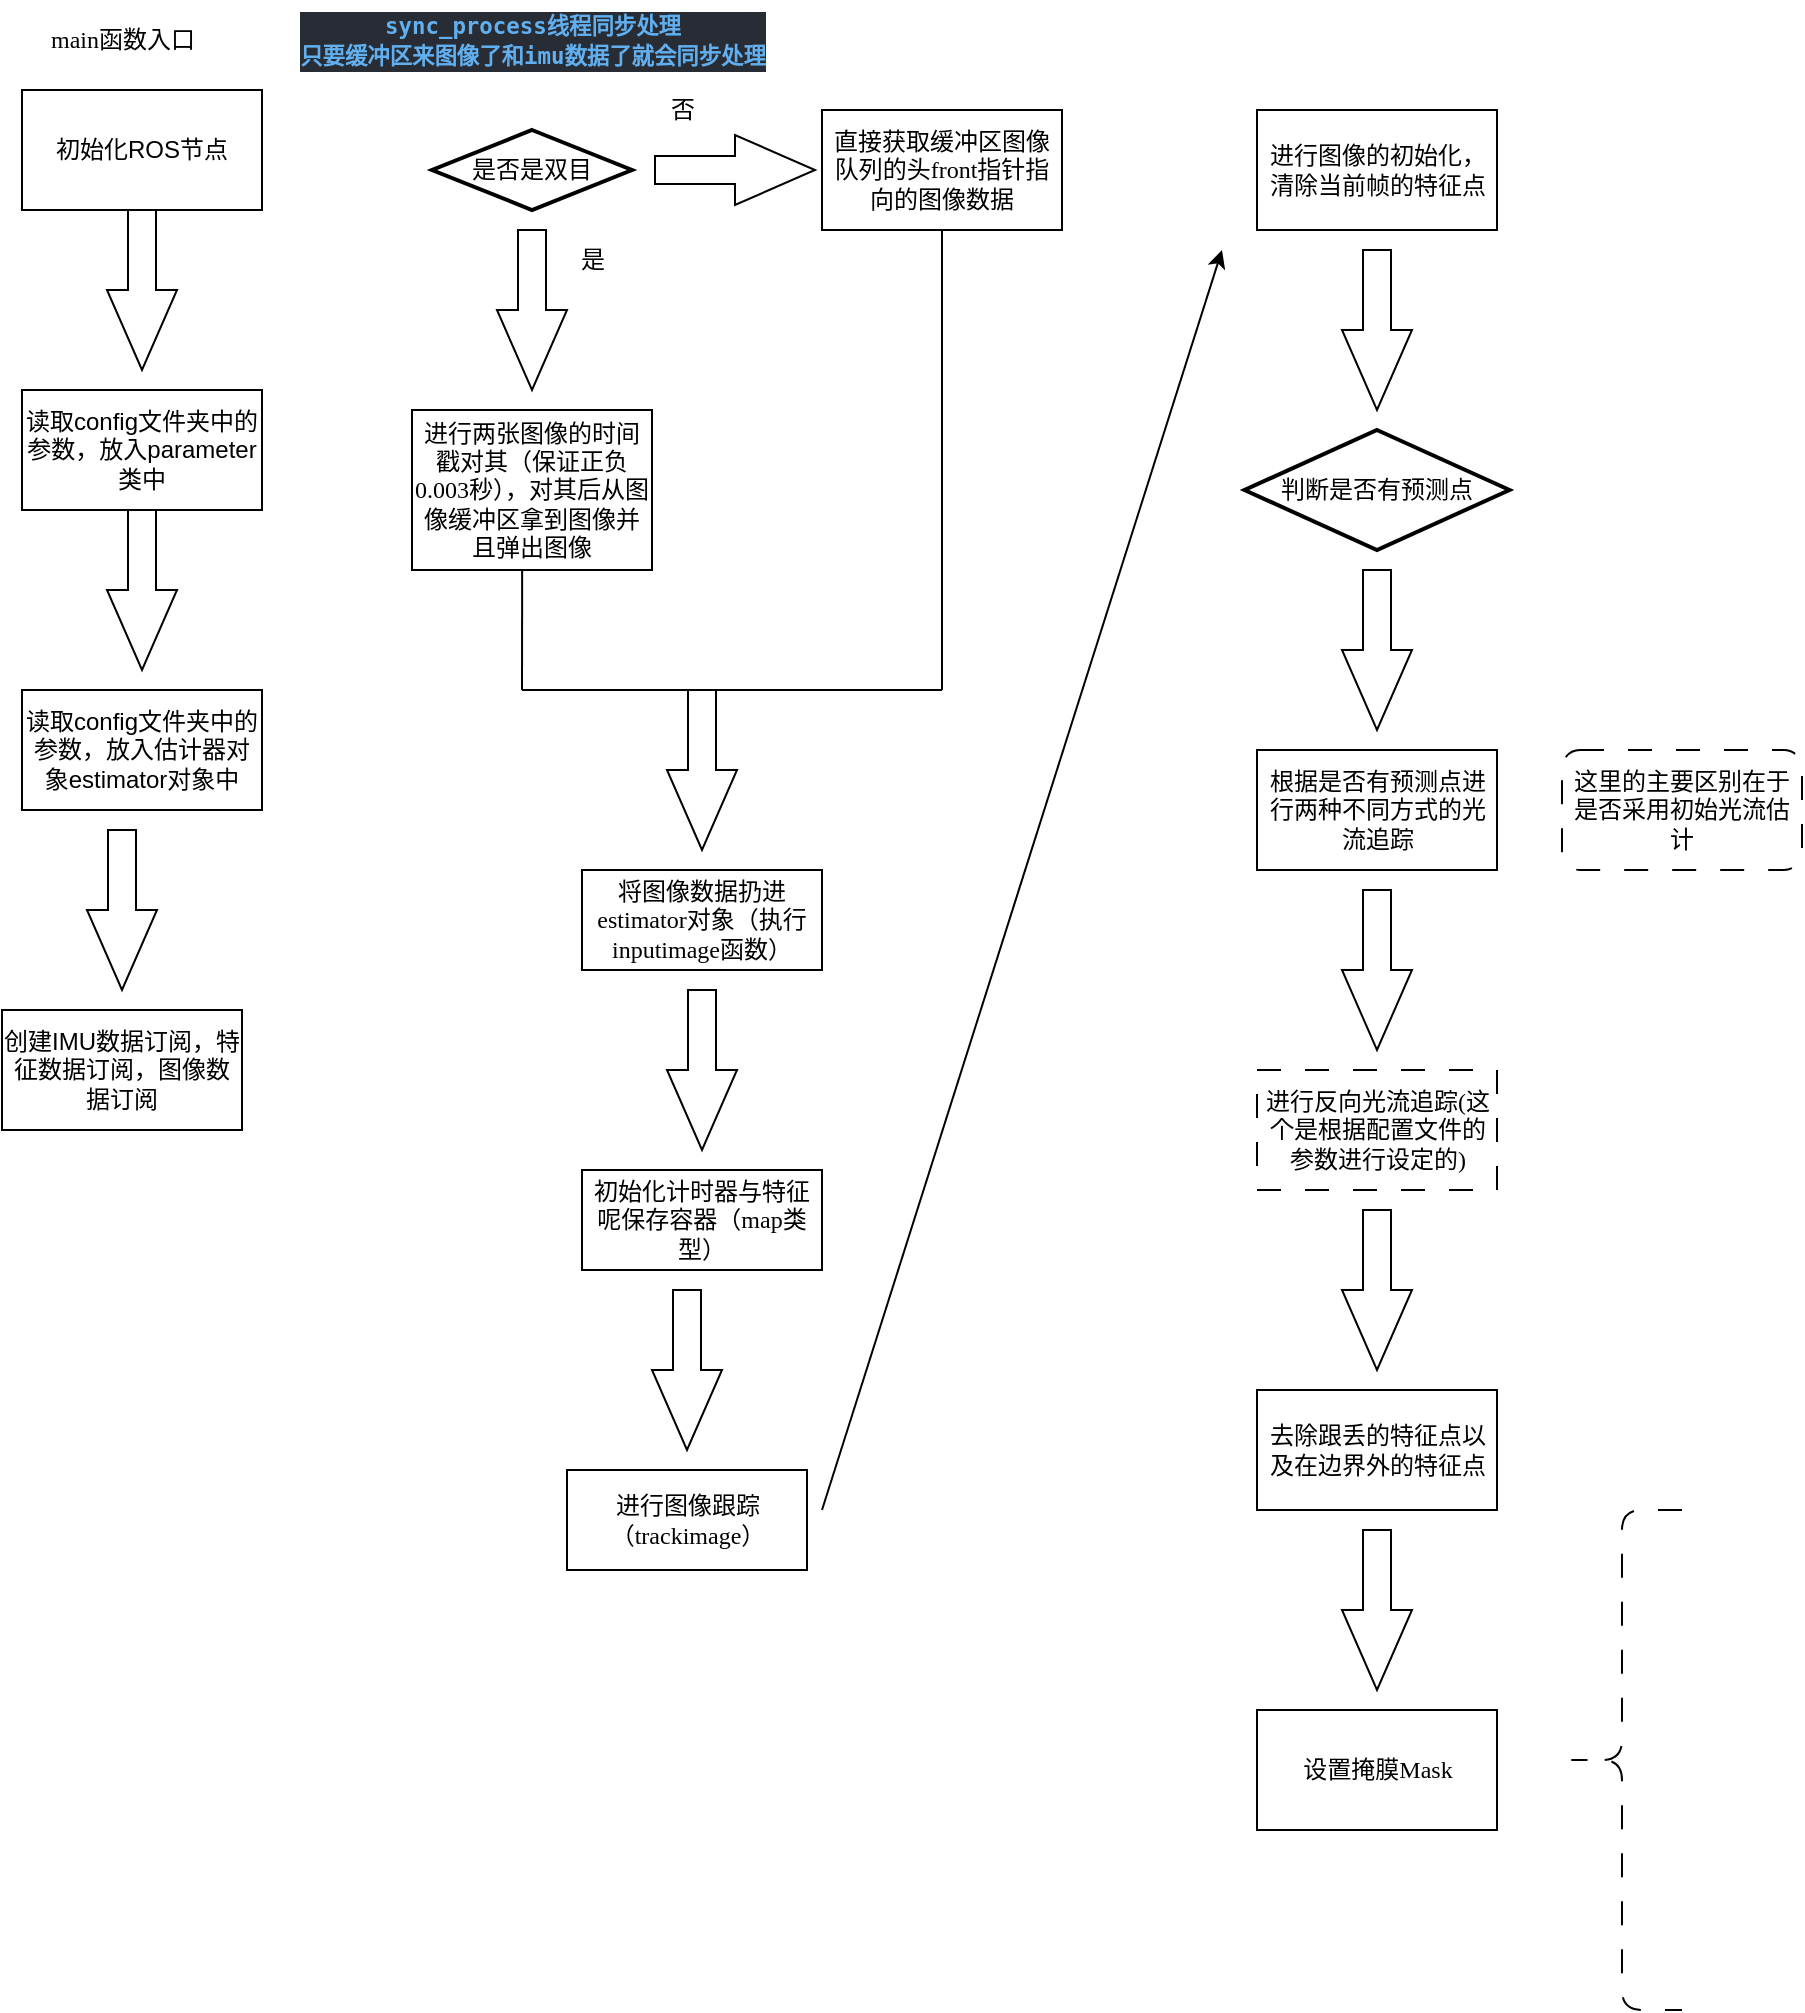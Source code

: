 <mxfile>
    <diagram id="W_fYMVlUyPx3CGEZncxc" name="第 1 页">
        <mxGraphModel dx="464" dy="481" grid="1" gridSize="10" guides="1" tooltips="1" connect="1" arrows="1" fold="1" page="1" pageScale="1" pageWidth="827" pageHeight="1169" math="0" shadow="0">
            <root>
                <mxCell id="0"/>
                <mxCell id="1" parent="0"/>
                <mxCell id="2" value="初始化ROS节点" style="rounded=0;whiteSpace=wrap;html=1;" vertex="1" parent="1">
                    <mxGeometry x="40" y="60" width="120" height="60" as="geometry"/>
                </mxCell>
                <mxCell id="3" value="&lt;font face=&quot;Lucida Console&quot;&gt;main函数入口&lt;/font&gt;" style="text;html=1;align=center;verticalAlign=middle;resizable=0;points=[];autosize=1;strokeColor=none;fillColor=none;" vertex="1" parent="1">
                    <mxGeometry x="40" y="20" width="100" height="30" as="geometry"/>
                </mxCell>
                <mxCell id="4" value="" style="html=1;shadow=0;dashed=0;align=center;verticalAlign=middle;shape=mxgraph.arrows2.arrow;dy=0.6;dx=40;direction=south;notch=0;fontFamily=Times New Roman;" vertex="1" parent="1">
                    <mxGeometry x="82.5" y="120" width="35" height="80" as="geometry"/>
                </mxCell>
                <mxCell id="5" value="读取config文件夹中的参数，放入parameter类中" style="rounded=0;whiteSpace=wrap;html=1;" vertex="1" parent="1">
                    <mxGeometry x="40" y="210" width="120" height="60" as="geometry"/>
                </mxCell>
                <mxCell id="6" value="" style="html=1;shadow=0;dashed=0;align=center;verticalAlign=middle;shape=mxgraph.arrows2.arrow;dy=0.6;dx=40;direction=south;notch=0;fontFamily=Times New Roman;" vertex="1" parent="1">
                    <mxGeometry x="82.5" y="270" width="35" height="80" as="geometry"/>
                </mxCell>
                <mxCell id="7" value="读取config文件夹中的参数，放入估计器对象estimator对象中" style="rounded=0;whiteSpace=wrap;html=1;" vertex="1" parent="1">
                    <mxGeometry x="40" y="360" width="120" height="60" as="geometry"/>
                </mxCell>
                <mxCell id="8" value="" style="html=1;shadow=0;dashed=0;align=center;verticalAlign=middle;shape=mxgraph.arrows2.arrow;dy=0.6;dx=40;direction=south;notch=0;fontFamily=Times New Roman;" vertex="1" parent="1">
                    <mxGeometry x="72.5" y="430" width="35" height="80" as="geometry"/>
                </mxCell>
                <mxCell id="9" value="创建IMU数据订阅，特征数据订阅，图像数据订阅" style="rounded=0;whiteSpace=wrap;html=1;" vertex="1" parent="1">
                    <mxGeometry x="30" y="520" width="120" height="60" as="geometry"/>
                </mxCell>
                <mxCell id="10" value="&lt;div style=&quot;color: rgb(171, 178, 191); background-color: rgb(40, 44, 52); font-family: &amp;quot;Droid Sans Mono&amp;quot;, &amp;quot;monospace&amp;quot;, monospace; font-size: 11.2px; line-height: 15px;&quot;&gt;&lt;span style=&quot;color: #61afef;font-weight: bold;&quot;&gt;sync_process线程同步处理&lt;/span&gt;&lt;/div&gt;&lt;div style=&quot;color: rgb(171, 178, 191); background-color: rgb(40, 44, 52); font-family: &amp;quot;Droid Sans Mono&amp;quot;, &amp;quot;monospace&amp;quot;, monospace; font-size: 11.2px; line-height: 15px;&quot;&gt;&lt;span style=&quot;color: #61afef;font-weight: bold;&quot;&gt;只要缓冲区来图像了和imu数据了就会同步处理&lt;/span&gt;&lt;/div&gt;" style="text;html=1;align=center;verticalAlign=middle;resizable=0;points=[];autosize=1;strokeColor=none;fillColor=none;fontFamily=Times New Roman;" vertex="1" parent="1">
                    <mxGeometry x="165" y="15" width="260" height="40" as="geometry"/>
                </mxCell>
                <mxCell id="12" value="是否是双目" style="strokeWidth=2;html=1;shape=mxgraph.flowchart.decision;whiteSpace=wrap;fontFamily=Times New Roman;" vertex="1" parent="1">
                    <mxGeometry x="245" y="80" width="100" height="40" as="geometry"/>
                </mxCell>
                <mxCell id="13" value="" style="html=1;shadow=0;dashed=0;align=center;verticalAlign=middle;shape=mxgraph.arrows2.arrow;dy=0.6;dx=40;direction=south;notch=0;fontFamily=Times New Roman;" vertex="1" parent="1">
                    <mxGeometry x="277.5" y="130" width="35" height="80" as="geometry"/>
                </mxCell>
                <mxCell id="14" value="是" style="text;html=1;align=center;verticalAlign=middle;resizable=0;points=[];autosize=1;strokeColor=none;fillColor=none;fontFamily=Times New Roman;" vertex="1" parent="1">
                    <mxGeometry x="305" y="130" width="40" height="30" as="geometry"/>
                </mxCell>
                <mxCell id="15" value="" style="html=1;shadow=0;dashed=0;align=center;verticalAlign=middle;shape=mxgraph.arrows2.arrow;dy=0.6;dx=40;direction=south;notch=0;fontFamily=Times New Roman;rotation=-90;" vertex="1" parent="1">
                    <mxGeometry x="379" y="60" width="35" height="80" as="geometry"/>
                </mxCell>
                <mxCell id="16" value="否" style="text;html=1;align=center;verticalAlign=middle;resizable=0;points=[];autosize=1;strokeColor=none;fillColor=none;fontFamily=Times New Roman;" vertex="1" parent="1">
                    <mxGeometry x="350" y="55" width="40" height="30" as="geometry"/>
                </mxCell>
                <mxCell id="17" value="进行两张图像的时间戳对其（保证正负0.003秒），对其后从图像缓冲区拿到图像并且弹出图像" style="rounded=0;whiteSpace=wrap;html=1;fontFamily=Times New Roman;" vertex="1" parent="1">
                    <mxGeometry x="235" y="220" width="120" height="80" as="geometry"/>
                </mxCell>
                <mxCell id="18" value="直接获取缓冲区图像队列的头front指针指向的图像数据" style="rounded=0;whiteSpace=wrap;html=1;fontFamily=Times New Roman;" vertex="1" parent="1">
                    <mxGeometry x="440" y="70" width="120" height="60" as="geometry"/>
                </mxCell>
                <mxCell id="19" value="" style="endArrow=none;html=1;fontFamily=Times New Roman;" edge="1" parent="1">
                    <mxGeometry width="50" height="50" relative="1" as="geometry">
                        <mxPoint x="500" y="360" as="sourcePoint"/>
                        <mxPoint x="500" y="130" as="targetPoint"/>
                    </mxGeometry>
                </mxCell>
                <mxCell id="20" value="" style="endArrow=none;html=1;fontFamily=Times New Roman;entryX=0.459;entryY=1.007;entryDx=0;entryDy=0;entryPerimeter=0;" edge="1" parent="1" target="17">
                    <mxGeometry width="50" height="50" relative="1" as="geometry">
                        <mxPoint x="290" y="360" as="sourcePoint"/>
                        <mxPoint x="420" y="340" as="targetPoint"/>
                    </mxGeometry>
                </mxCell>
                <mxCell id="21" value="" style="endArrow=none;html=1;fontFamily=Times New Roman;" edge="1" parent="1">
                    <mxGeometry width="50" height="50" relative="1" as="geometry">
                        <mxPoint x="290" y="360" as="sourcePoint"/>
                        <mxPoint x="500" y="360" as="targetPoint"/>
                    </mxGeometry>
                </mxCell>
                <mxCell id="22" value="" style="html=1;shadow=0;dashed=0;align=center;verticalAlign=middle;shape=mxgraph.arrows2.arrow;dy=0.6;dx=40;direction=south;notch=0;fontFamily=Times New Roman;" vertex="1" parent="1">
                    <mxGeometry x="362.5" y="360" width="35" height="80" as="geometry"/>
                </mxCell>
                <mxCell id="23" value="将图像数据扔进estimator对象（执行inputimage函数）" style="rounded=0;whiteSpace=wrap;html=1;fontFamily=Times New Roman;" vertex="1" parent="1">
                    <mxGeometry x="320" y="450" width="120" height="50" as="geometry"/>
                </mxCell>
                <mxCell id="24" value="" style="html=1;shadow=0;dashed=0;align=center;verticalAlign=middle;shape=mxgraph.arrows2.arrow;dy=0.6;dx=40;direction=south;notch=0;fontFamily=Times New Roman;" vertex="1" parent="1">
                    <mxGeometry x="362.5" y="510" width="35" height="80" as="geometry"/>
                </mxCell>
                <mxCell id="25" value="初始化计时器与特征呢保存容器（map类型）" style="rounded=0;whiteSpace=wrap;html=1;fontFamily=Times New Roman;" vertex="1" parent="1">
                    <mxGeometry x="320" y="600" width="120" height="50" as="geometry"/>
                </mxCell>
                <mxCell id="26" value="" style="html=1;shadow=0;dashed=0;align=center;verticalAlign=middle;shape=mxgraph.arrows2.arrow;dy=0.6;dx=40;direction=south;notch=0;fontFamily=Times New Roman;" vertex="1" parent="1">
                    <mxGeometry x="355" y="660" width="35" height="80" as="geometry"/>
                </mxCell>
                <mxCell id="27" value="进行图像跟踪（trackimage）" style="rounded=0;whiteSpace=wrap;html=1;fontFamily=Times New Roman;" vertex="1" parent="1">
                    <mxGeometry x="312.5" y="750" width="120" height="50" as="geometry"/>
                </mxCell>
                <mxCell id="28" value="" style="endArrow=classic;html=1;fontFamily=Times New Roman;" edge="1" parent="1">
                    <mxGeometry width="50" height="50" relative="1" as="geometry">
                        <mxPoint x="440" y="770" as="sourcePoint"/>
                        <mxPoint x="640" y="140" as="targetPoint"/>
                    </mxGeometry>
                </mxCell>
                <mxCell id="29" value="根据是否有预测点进行两种不同方式的光流追踪" style="rounded=0;whiteSpace=wrap;html=1;fontFamily=Times New Roman;" vertex="1" parent="1">
                    <mxGeometry x="657.5" y="390" width="120" height="60" as="geometry"/>
                </mxCell>
                <mxCell id="30" value="判断是否有预测点" style="strokeWidth=2;html=1;shape=mxgraph.flowchart.decision;whiteSpace=wrap;fontFamily=Times New Roman;" vertex="1" parent="1">
                    <mxGeometry x="651.25" y="230" width="132.5" height="60" as="geometry"/>
                </mxCell>
                <mxCell id="31" value="" style="html=1;shadow=0;dashed=0;align=center;verticalAlign=middle;shape=mxgraph.arrows2.arrow;dy=0.6;dx=40;direction=south;notch=0;fontFamily=Times New Roman;" vertex="1" parent="1">
                    <mxGeometry x="700" y="140" width="35" height="80" as="geometry"/>
                </mxCell>
                <mxCell id="32" value="" style="html=1;shadow=0;dashed=0;align=center;verticalAlign=middle;shape=mxgraph.arrows2.arrow;dy=0.6;dx=40;direction=south;notch=0;fontFamily=Times New Roman;" vertex="1" parent="1">
                    <mxGeometry x="700" y="300" width="35" height="80" as="geometry"/>
                </mxCell>
                <mxCell id="33" value="进行反向光流追踪(这个是根据配置文件的参数进行设定的)" style="rounded=0;whiteSpace=wrap;html=1;fontFamily=Times New Roman;dashed=1;dashPattern=12 12;" vertex="1" parent="1">
                    <mxGeometry x="657.5" y="550" width="120" height="60" as="geometry"/>
                </mxCell>
                <mxCell id="34" value="" style="html=1;shadow=0;dashed=0;align=center;verticalAlign=middle;shape=mxgraph.arrows2.arrow;dy=0.6;dx=40;direction=south;notch=0;fontFamily=Times New Roman;" vertex="1" parent="1">
                    <mxGeometry x="700" y="460" width="35" height="80" as="geometry"/>
                </mxCell>
                <mxCell id="36" value="这里的主要区别在于是否采用初始光流估计" style="rounded=1;whiteSpace=wrap;html=1;dashed=1;dashPattern=12 12;fontFamily=Times New Roman;" vertex="1" parent="1">
                    <mxGeometry x="810" y="390" width="120" height="60" as="geometry"/>
                </mxCell>
                <mxCell id="37" value="进行图像的初始化，清除当前帧的特征点" style="rounded=0;whiteSpace=wrap;html=1;fontFamily=Times New Roman;" vertex="1" parent="1">
                    <mxGeometry x="657.5" y="70" width="120" height="60" as="geometry"/>
                </mxCell>
                <mxCell id="38" value="去除跟丢的特征点以及在边界外的特征点" style="rounded=0;whiteSpace=wrap;html=1;fontFamily=Times New Roman;" vertex="1" parent="1">
                    <mxGeometry x="657.5" y="710" width="120" height="60" as="geometry"/>
                </mxCell>
                <mxCell id="39" value="" style="html=1;shadow=0;dashed=0;align=center;verticalAlign=middle;shape=mxgraph.arrows2.arrow;dy=0.6;dx=40;direction=south;notch=0;fontFamily=Times New Roman;" vertex="1" parent="1">
                    <mxGeometry x="700" y="780" width="35" height="80" as="geometry"/>
                </mxCell>
                <mxCell id="40" value="" style="html=1;shadow=0;dashed=0;align=center;verticalAlign=middle;shape=mxgraph.arrows2.arrow;dy=0.6;dx=40;direction=south;notch=0;fontFamily=Times New Roman;" vertex="1" parent="1">
                    <mxGeometry x="700" y="620" width="35" height="80" as="geometry"/>
                </mxCell>
                <mxCell id="41" value="设置掩膜Mask" style="rounded=0;whiteSpace=wrap;html=1;fontFamily=Times New Roman;" vertex="1" parent="1">
                    <mxGeometry x="657.5" y="870" width="120" height="60" as="geometry"/>
                </mxCell>
                <mxCell id="43" value="" style="shape=curlyBracket;whiteSpace=wrap;html=1;rounded=1;labelPosition=left;verticalLabelPosition=middle;align=right;verticalAlign=middle;dashed=1;dashPattern=12 12;fontFamily=Times New Roman;" vertex="1" parent="1">
                    <mxGeometry x="810" y="770" width="60" height="250" as="geometry"/>
                </mxCell>
            </root>
        </mxGraphModel>
    </diagram>
</mxfile>